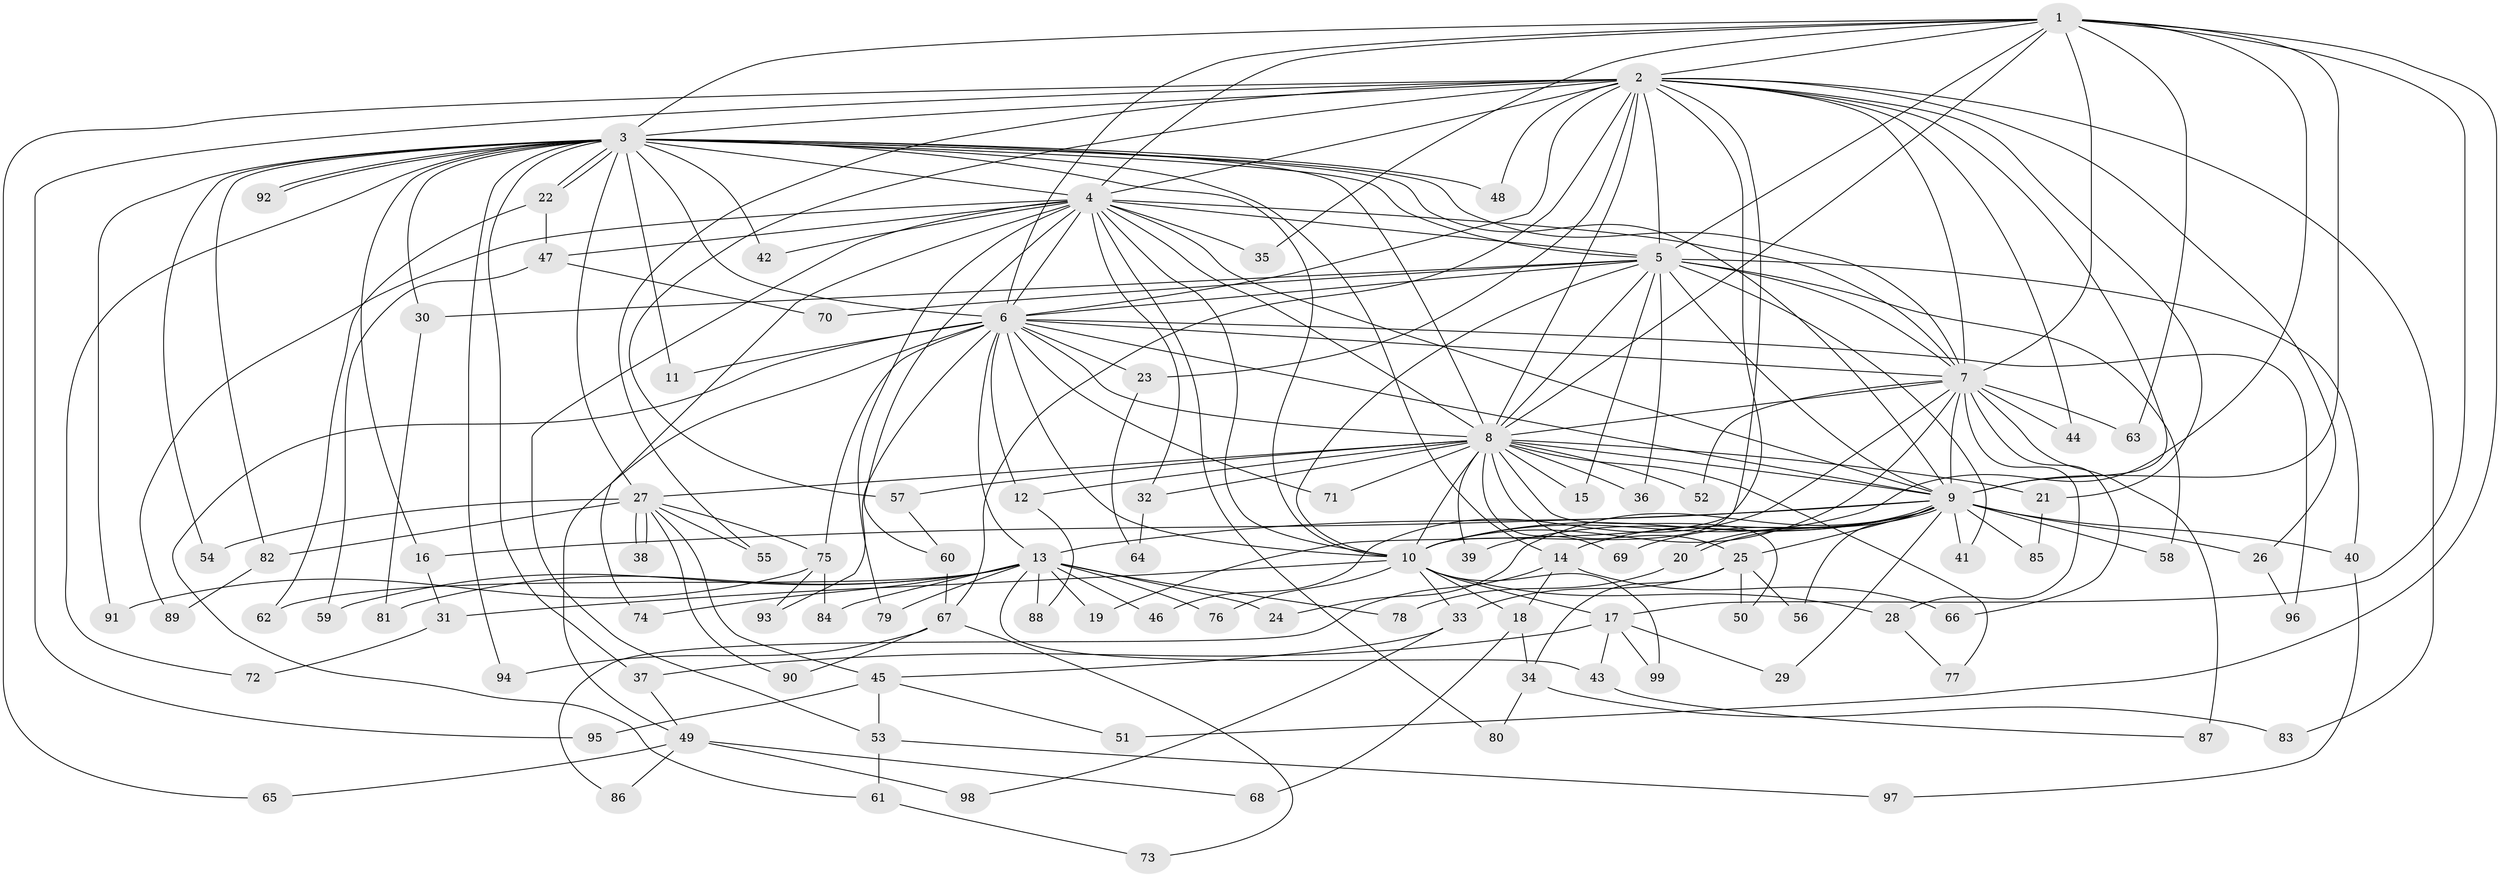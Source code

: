 // coarse degree distribution, {12: 0.012987012987012988, 21: 0.012987012987012988, 26: 0.012987012987012988, 20: 0.025974025974025976, 15: 0.05194805194805195, 19: 0.012987012987012988, 22: 0.012987012987012988, 2: 0.5194805194805194, 5: 0.06493506493506493, 6: 0.025974025974025976, 4: 0.06493506493506493, 3: 0.16883116883116883, 8: 0.012987012987012988}
// Generated by graph-tools (version 1.1) at 2025/51/02/27/25 19:51:44]
// undirected, 99 vertices, 223 edges
graph export_dot {
graph [start="1"]
  node [color=gray90,style=filled];
  1;
  2;
  3;
  4;
  5;
  6;
  7;
  8;
  9;
  10;
  11;
  12;
  13;
  14;
  15;
  16;
  17;
  18;
  19;
  20;
  21;
  22;
  23;
  24;
  25;
  26;
  27;
  28;
  29;
  30;
  31;
  32;
  33;
  34;
  35;
  36;
  37;
  38;
  39;
  40;
  41;
  42;
  43;
  44;
  45;
  46;
  47;
  48;
  49;
  50;
  51;
  52;
  53;
  54;
  55;
  56;
  57;
  58;
  59;
  60;
  61;
  62;
  63;
  64;
  65;
  66;
  67;
  68;
  69;
  70;
  71;
  72;
  73;
  74;
  75;
  76;
  77;
  78;
  79;
  80;
  81;
  82;
  83;
  84;
  85;
  86;
  87;
  88;
  89;
  90;
  91;
  92;
  93;
  94;
  95;
  96;
  97;
  98;
  99;
  1 -- 2;
  1 -- 3;
  1 -- 4;
  1 -- 5;
  1 -- 6;
  1 -- 7;
  1 -- 8;
  1 -- 9;
  1 -- 10;
  1 -- 17;
  1 -- 35;
  1 -- 51;
  1 -- 63;
  2 -- 3;
  2 -- 4;
  2 -- 5;
  2 -- 6;
  2 -- 7;
  2 -- 8;
  2 -- 9;
  2 -- 10;
  2 -- 19;
  2 -- 21;
  2 -- 23;
  2 -- 26;
  2 -- 44;
  2 -- 48;
  2 -- 55;
  2 -- 57;
  2 -- 65;
  2 -- 67;
  2 -- 83;
  2 -- 95;
  3 -- 4;
  3 -- 5;
  3 -- 6;
  3 -- 7;
  3 -- 8;
  3 -- 9;
  3 -- 10;
  3 -- 11;
  3 -- 14;
  3 -- 16;
  3 -- 22;
  3 -- 22;
  3 -- 27;
  3 -- 30;
  3 -- 37;
  3 -- 42;
  3 -- 48;
  3 -- 54;
  3 -- 72;
  3 -- 82;
  3 -- 91;
  3 -- 92;
  3 -- 92;
  3 -- 94;
  4 -- 5;
  4 -- 6;
  4 -- 7;
  4 -- 8;
  4 -- 9;
  4 -- 10;
  4 -- 32;
  4 -- 35;
  4 -- 42;
  4 -- 47;
  4 -- 53;
  4 -- 60;
  4 -- 74;
  4 -- 79;
  4 -- 80;
  4 -- 89;
  5 -- 6;
  5 -- 7;
  5 -- 8;
  5 -- 9;
  5 -- 10;
  5 -- 15;
  5 -- 30;
  5 -- 36;
  5 -- 40;
  5 -- 41;
  5 -- 58;
  5 -- 70;
  6 -- 7;
  6 -- 8;
  6 -- 9;
  6 -- 10;
  6 -- 11;
  6 -- 12;
  6 -- 13;
  6 -- 23;
  6 -- 49;
  6 -- 61;
  6 -- 71;
  6 -- 75;
  6 -- 93;
  6 -- 96;
  7 -- 8;
  7 -- 9;
  7 -- 10;
  7 -- 28;
  7 -- 44;
  7 -- 46;
  7 -- 52;
  7 -- 63;
  7 -- 66;
  7 -- 87;
  8 -- 9;
  8 -- 10;
  8 -- 12;
  8 -- 15;
  8 -- 21;
  8 -- 25;
  8 -- 27;
  8 -- 32;
  8 -- 36;
  8 -- 39;
  8 -- 50;
  8 -- 52;
  8 -- 57;
  8 -- 69;
  8 -- 71;
  8 -- 77;
  9 -- 10;
  9 -- 13;
  9 -- 14;
  9 -- 16;
  9 -- 20;
  9 -- 20;
  9 -- 24;
  9 -- 25;
  9 -- 26;
  9 -- 29;
  9 -- 39;
  9 -- 40;
  9 -- 41;
  9 -- 56;
  9 -- 58;
  9 -- 69;
  9 -- 85;
  10 -- 17;
  10 -- 18;
  10 -- 28;
  10 -- 31;
  10 -- 33;
  10 -- 76;
  10 -- 99;
  12 -- 88;
  13 -- 19;
  13 -- 24;
  13 -- 43;
  13 -- 46;
  13 -- 59;
  13 -- 62;
  13 -- 74;
  13 -- 76;
  13 -- 78;
  13 -- 79;
  13 -- 81;
  13 -- 84;
  13 -- 88;
  14 -- 18;
  14 -- 66;
  14 -- 86;
  16 -- 31;
  17 -- 29;
  17 -- 37;
  17 -- 43;
  17 -- 99;
  18 -- 34;
  18 -- 68;
  20 -- 78;
  21 -- 85;
  22 -- 47;
  22 -- 62;
  23 -- 64;
  25 -- 33;
  25 -- 34;
  25 -- 50;
  25 -- 56;
  26 -- 96;
  27 -- 38;
  27 -- 38;
  27 -- 45;
  27 -- 54;
  27 -- 55;
  27 -- 75;
  27 -- 82;
  27 -- 90;
  28 -- 77;
  30 -- 81;
  31 -- 72;
  32 -- 64;
  33 -- 45;
  33 -- 98;
  34 -- 80;
  34 -- 83;
  37 -- 49;
  40 -- 97;
  43 -- 87;
  45 -- 51;
  45 -- 53;
  45 -- 95;
  47 -- 59;
  47 -- 70;
  49 -- 65;
  49 -- 68;
  49 -- 86;
  49 -- 98;
  53 -- 61;
  53 -- 97;
  57 -- 60;
  60 -- 67;
  61 -- 73;
  67 -- 73;
  67 -- 90;
  67 -- 94;
  75 -- 84;
  75 -- 91;
  75 -- 93;
  82 -- 89;
}
